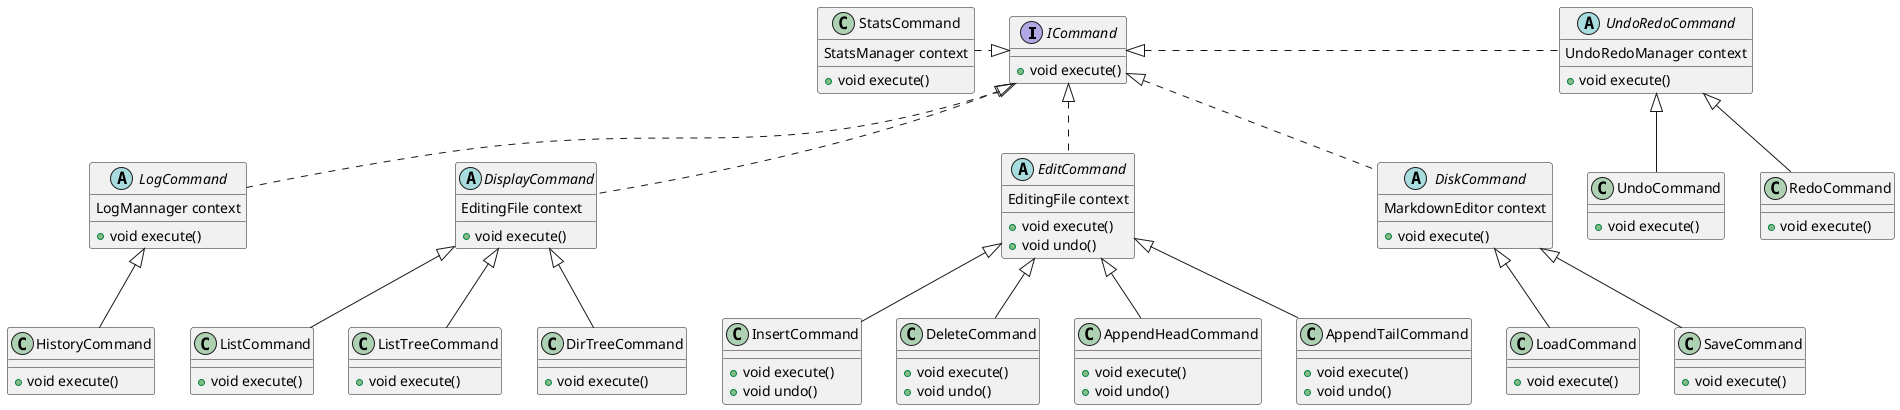 @startuml command
interface ICommand {
    + void execute()
}

abstract class DiskCommand {
    MarkdownEditor context
    + void execute()
}

DiskCommand .up.|> ICommand

class LoadCommand {
    + void execute()
}

LoadCommand -up-|> DiskCommand

class SaveCommand {
    + void execute()
}

SaveCommand -up-|> DiskCommand

abstract class EditCommand {
    EditingFile context
    + void execute()
    + void undo()
}

EditCommand .up.|> ICommand

class InsertCommand {
    + void execute()
    + void undo()
}

InsertCommand -up-|> EditCommand

class DeleteCommand {
    + void execute()
    + void undo()
}

DeleteCommand -up-|> EditCommand

class AppendHeadCommand {
    + void execute()
    + void undo()
}

AppendHeadCommand -up-|> EditCommand

class AppendTailCommand {
    + void execute()
    + void undo()
}

AppendTailCommand -up-|> EditCommand

abstract class DisplayCommand {
    EditingFile context
    + void execute()
}

DisplayCommand .up.|> ICommand

class ListCommand {
    + void execute()
}

ListCommand -up-|> DisplayCommand

class ListTreeCommand {
    + void execute()
}

ListTreeCommand -up-|> DisplayCommand

class DirTreeCommand {
    + void execute()
}

DirTreeCommand -up-|> DisplayCommand

abstract class UndoRedoCommand {
    UndoRedoManager context
    + void execute()
}

UndoRedoCommand .left.|> ICommand

class UndoCommand {
    + void execute()
}

UndoCommand -up-|> UndoRedoCommand

class RedoCommand {
    + void execute()
}

RedoCommand -up-|> UndoRedoCommand

abstract class LogCommand {
    LogMannager context
    + void execute()
}

LogCommand .up.|> ICommand

class HistoryCommand {
    + void execute()
}

HistoryCommand -up-|> LogCommand

class StatsCommand {
    StatsManager context
    + void execute()
}

StatsCommand .right.|> ICommand

@enduml